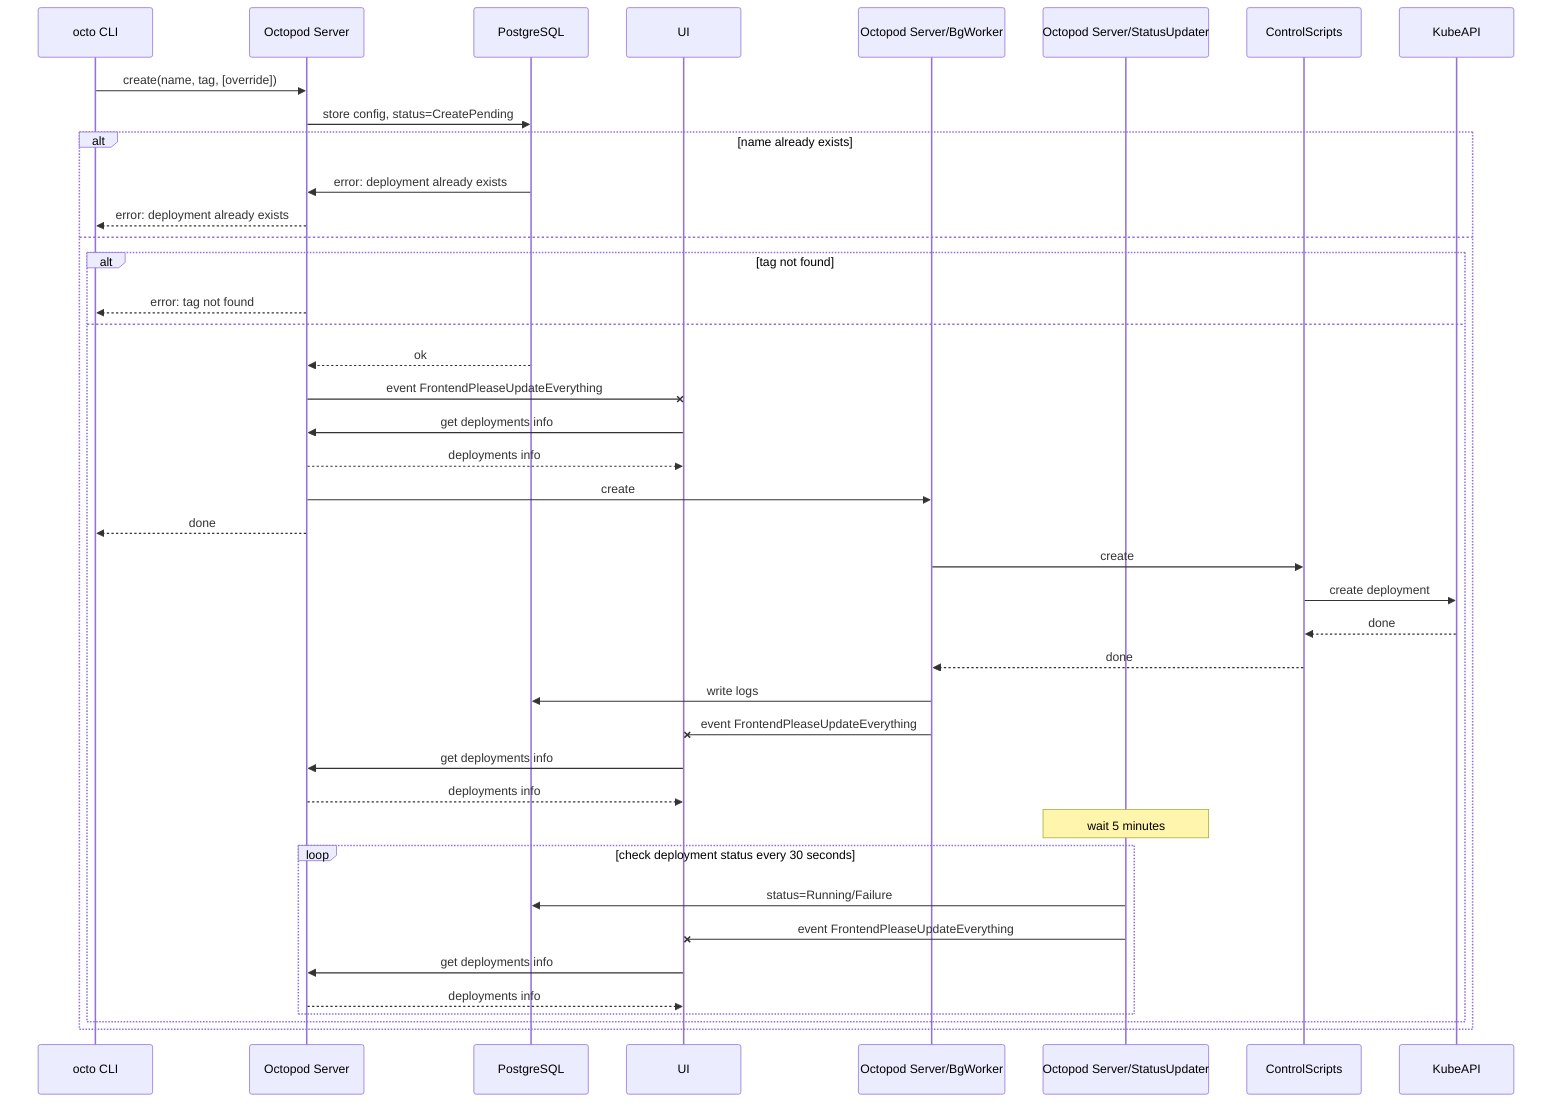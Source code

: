 sequenceDiagram
    participant octo CLI
    participant Octopod Server
    participant PostgreSQL
    participant UI
    participant Octopod Server/BgWorker
    participant Octopod Server/StatusUpdater
    participant ControlScripts
    participant KubeAPI
    octo CLI->>Octopod Server: create(name, tag, [override])
    Octopod Server->>PostgreSQL: store config, status=CreatePending
    alt name already exists
        PostgreSQL->>Octopod Server: error: deployment already exists
        Octopod Server-->>octo CLI: error: deployment already exists
    else
        alt tag not found
            Octopod Server-->>octo CLI: error: tag not found
        else
            PostgreSQL-->>Octopod Server: ok
            Octopod Server-xUI: event FrontendPleaseUpdateEverything
            UI->>Octopod Server: get deployments info
            Octopod Server-->>UI: deployments info
            Octopod Server->>Octopod Server/BgWorker: create
            Octopod Server-->>octo CLI: done
            Octopod Server/BgWorker->>ControlScripts: create
            ControlScripts->>KubeAPI: create deployment
            KubeAPI-->>ControlScripts: done
            ControlScripts-->>Octopod Server/BgWorker: done
            Octopod Server/BgWorker->>PostgreSQL: write logs
            Octopod Server/BgWorker-xUI: event FrontendPleaseUpdateEverything
            UI->>Octopod Server: get deployments info
            Octopod Server-->>UI: deployments info
            Note over Octopod Server/StatusUpdater: wait 5 minutes
            loop check deployment status every 30 seconds
                Octopod Server/StatusUpdater->>PostgreSQL: status=Running/Failure
                Octopod Server/StatusUpdater-xUI: event FrontendPleaseUpdateEverything
                UI->>Octopod Server: get deployments info
                Octopod Server-->>UI: deployments info
            end
        end
    end